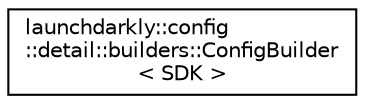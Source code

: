 digraph "Graphical Class Hierarchy"
{
 // LATEX_PDF_SIZE
  edge [fontname="Helvetica",fontsize="10",labelfontname="Helvetica",labelfontsize="10"];
  node [fontname="Helvetica",fontsize="10",shape=record];
  rankdir="LR";
  Node0 [label="launchdarkly::config\l::detail::builders::ConfigBuilder\l\< SDK \>",height=0.2,width=0.4,color="black", fillcolor="white", style="filled",URL="$classlaunchdarkly_1_1config_1_1detail_1_1builders_1_1ConfigBuilder.html",tooltip=" "];
}
